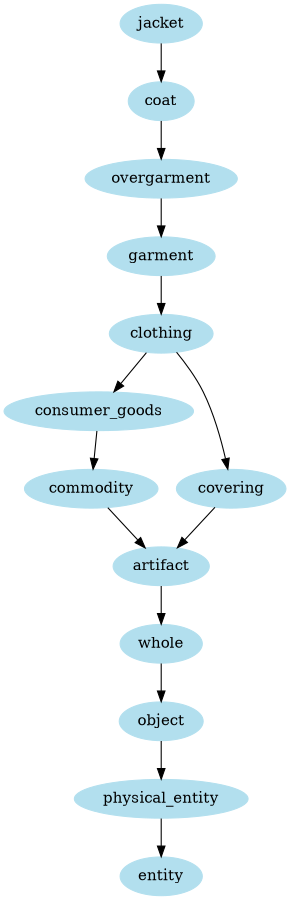 digraph unix {
	node [color=lightblue2 style=filled]
	size="6,6"
	jacket -> coat
	coat -> overgarment
	overgarment -> garment
	garment -> clothing
	clothing -> consumer_goods
	consumer_goods -> commodity
	commodity -> artifact
	artifact -> whole
	whole -> object
	object -> physical_entity
	physical_entity -> entity
	clothing -> covering
	covering -> artifact
}
